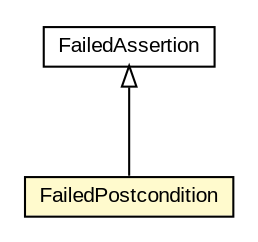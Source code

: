 #!/usr/local/bin/dot
#
# Class diagram 
# Generated by UMLGraph version 5.3 (http://www.umlgraph.org/)
#

digraph G {
	edge [fontname="arial",fontsize=10,labelfontname="arial",labelfontsize=10];
	node [fontname="arial",fontsize=10,shape=plaintext];
	nodesep=0.25;
	ranksep=0.5;
	// context.arch.util.FailedPostcondition
	c99659 [label=<<table title="context.arch.util.FailedPostcondition" border="0" cellborder="1" cellspacing="0" cellpadding="2" port="p" bgcolor="lemonChiffon" href="./FailedPostcondition.html">
		<tr><td><table border="0" cellspacing="0" cellpadding="1">
<tr><td align="center" balign="center"> FailedPostcondition </td></tr>
		</table></td></tr>
		</table>>, fontname="arial", fontcolor="black", fontsize=10.0];
	// context.arch.util.FailedAssertion
	c99661 [label=<<table title="context.arch.util.FailedAssertion" border="0" cellborder="1" cellspacing="0" cellpadding="2" port="p" href="./FailedAssertion.html">
		<tr><td><table border="0" cellspacing="0" cellpadding="1">
<tr><td align="center" balign="center"> FailedAssertion </td></tr>
		</table></td></tr>
		</table>>, fontname="arial", fontcolor="black", fontsize=10.0];
	//context.arch.util.FailedPostcondition extends context.arch.util.FailedAssertion
	c99661:p -> c99659:p [dir=back,arrowtail=empty];
}

